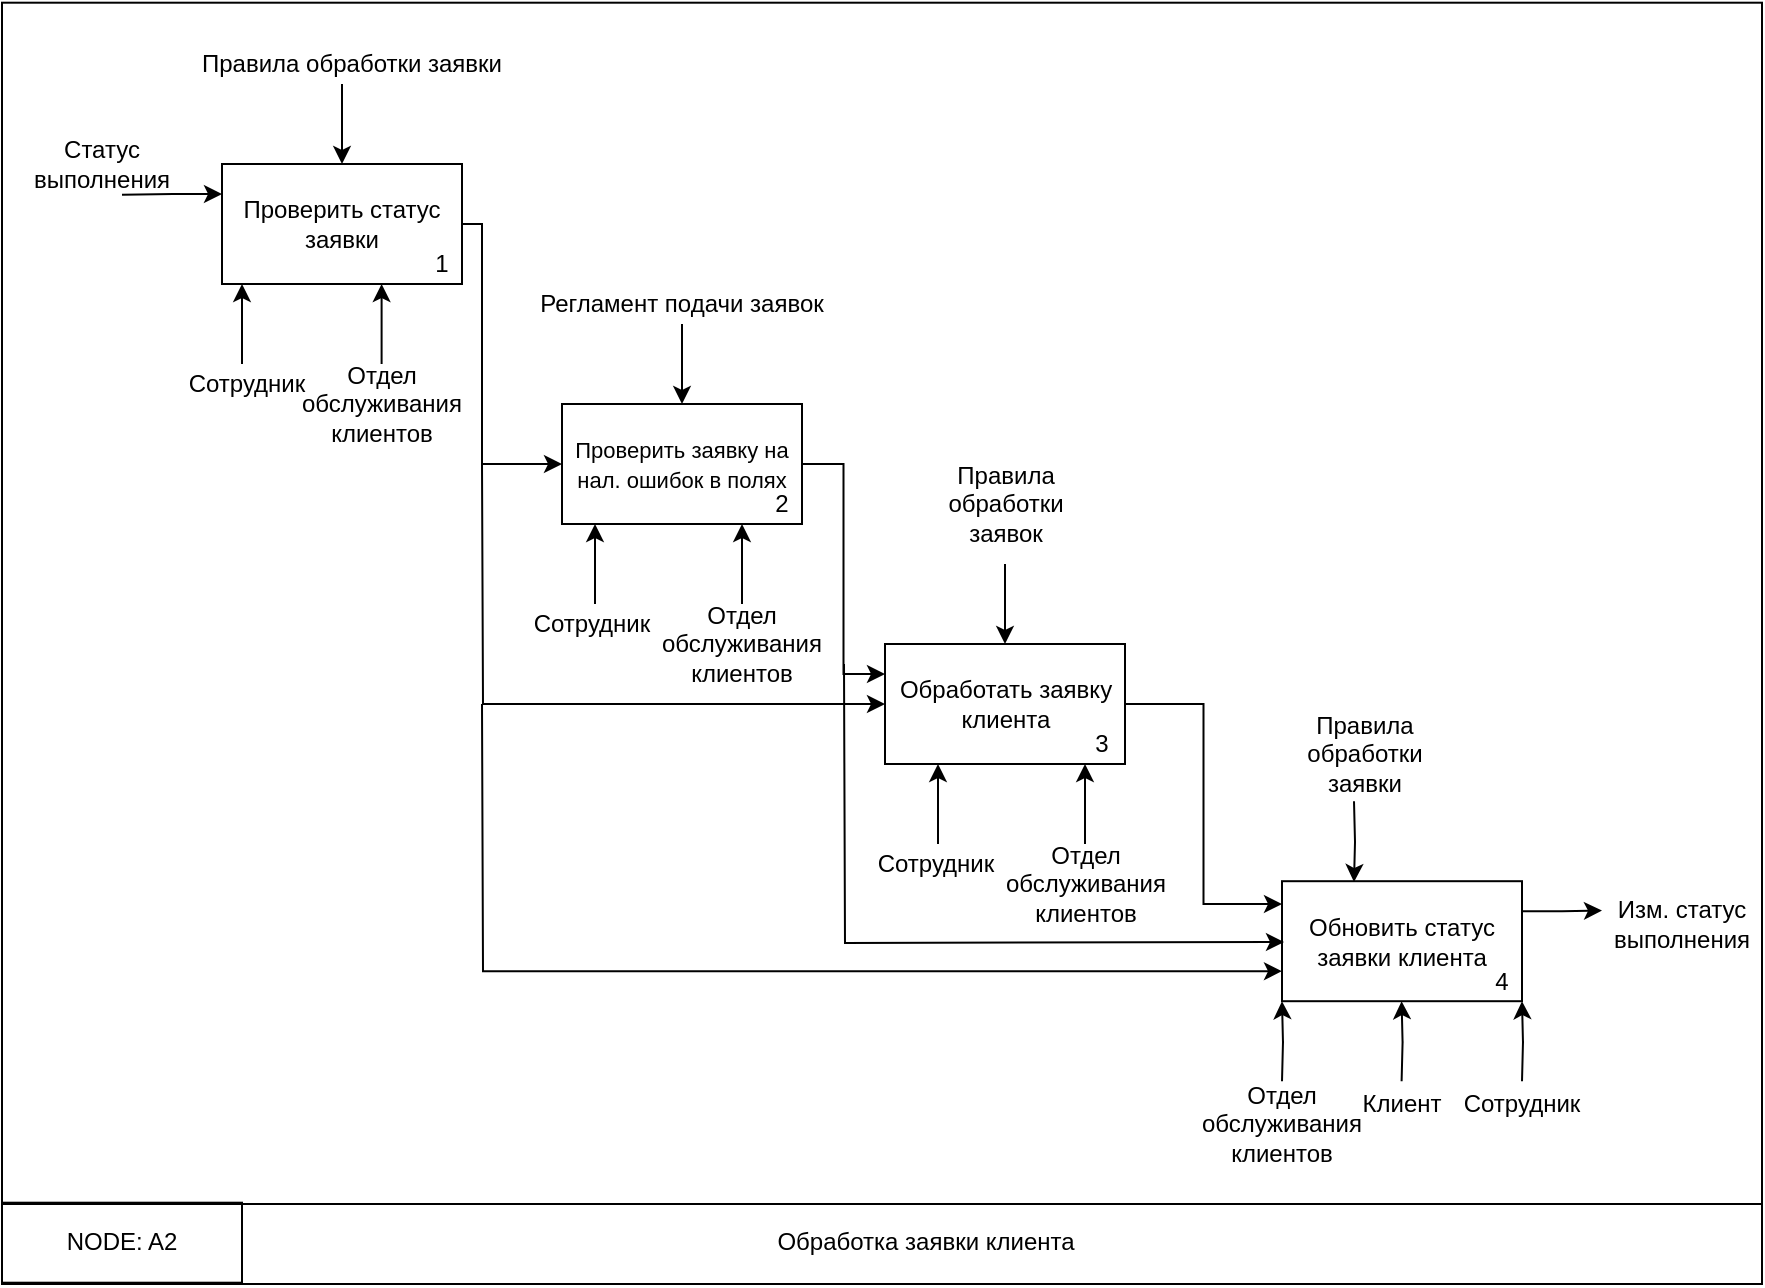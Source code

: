 <mxfile version="12.4.2" type="github" pages="1"><diagram id="mF_yQARg7BxAX6xWqbUg" name="Page-1"><mxGraphModel dx="1038" dy="1700" grid="1" gridSize="10" guides="1" tooltips="1" connect="1" arrows="1" fold="1" page="1" pageScale="1" pageWidth="827" pageHeight="1169" math="0" shadow="0"><root><mxCell id="0"/><mxCell id="1" parent="0"/><mxCell id="2whtAdRRtvwtdli_gjir-16" value="" style="rounded=0;whiteSpace=wrap;html=1;fillColor=none;" vertex="1" parent="1"><mxGeometry y="-0.65" width="880" height="640.65" as="geometry"/></mxCell><mxCell id="2whtAdRRtvwtdli_gjir-18" value="" style="rounded=0;whiteSpace=wrap;html=1;fillColor=none;" vertex="1" parent="1"><mxGeometry y="600" width="880" height="40" as="geometry"/></mxCell><mxCell id="2whtAdRRtvwtdli_gjir-19" value="" style="rounded=0;whiteSpace=wrap;html=1;fillColor=none;" vertex="1" parent="1"><mxGeometry y="599.35" width="120" height="40" as="geometry"/></mxCell><mxCell id="2whtAdRRtvwtdli_gjir-21" value="NODE: A2" style="text;html=1;strokeColor=none;fillColor=none;align=center;verticalAlign=middle;whiteSpace=wrap;rounded=0;" vertex="1" parent="1"><mxGeometry x="25" y="609.35" width="70" height="20" as="geometry"/></mxCell><mxCell id="2whtAdRRtvwtdli_gjir-22" value="Обработка заявки клиента" style="text;html=1;strokeColor=none;fillColor=none;align=center;verticalAlign=middle;whiteSpace=wrap;rounded=0;" vertex="1" parent="1"><mxGeometry x="256.5" y="609.35" width="410" height="20" as="geometry"/></mxCell><mxCell id="2whtAdRRtvwtdli_gjir-27" style="edgeStyle=orthogonalEdgeStyle;rounded=0;orthogonalLoop=1;jettySize=auto;html=1;exitX=0.5;exitY=0;exitDx=0;exitDy=0;endArrow=none;endFill=0;startArrow=classic;startFill=1;" edge="1" parent="1" source="2whtAdRRtvwtdli_gjir-23"><mxGeometry relative="1" as="geometry"><mxPoint x="170" y="40" as="targetPoint"/></mxGeometry></mxCell><mxCell id="2whtAdRRtvwtdli_gjir-38" style="edgeStyle=orthogonalEdgeStyle;rounded=0;orthogonalLoop=1;jettySize=auto;html=1;exitX=1;exitY=0.5;exitDx=0;exitDy=0;startArrow=none;startFill=0;endArrow=classic;endFill=1;entryX=0;entryY=0.5;entryDx=0;entryDy=0;" edge="1" parent="1" source="2whtAdRRtvwtdli_gjir-23" target="2whtAdRRtvwtdli_gjir-33"><mxGeometry relative="1" as="geometry"><mxPoint x="240" y="110" as="targetPoint"/><Array as="points"><mxPoint x="240" y="110"/><mxPoint x="240" y="230"/></Array></mxGeometry></mxCell><mxCell id="2whtAdRRtvwtdli_gjir-107" style="edgeStyle=orthogonalEdgeStyle;rounded=0;orthogonalLoop=1;jettySize=auto;html=1;exitX=0;exitY=0.25;exitDx=0;exitDy=0;startArrow=classic;startFill=1;endArrow=none;endFill=0;" edge="1" parent="1" source="2whtAdRRtvwtdli_gjir-23"><mxGeometry relative="1" as="geometry"><mxPoint x="60" y="95.333" as="targetPoint"/></mxGeometry></mxCell><mxCell id="2whtAdRRtvwtdli_gjir-23" value="Проверить статус заявки" style="rounded=0;whiteSpace=wrap;html=1;fillColor=none;" vertex="1" parent="1"><mxGeometry x="110" y="80" width="120" height="60" as="geometry"/></mxCell><mxCell id="2whtAdRRtvwtdli_gjir-28" value="Правила обработки заявки" style="text;html=1;strokeColor=none;fillColor=none;align=center;verticalAlign=middle;whiteSpace=wrap;rounded=0;" vertex="1" parent="1"><mxGeometry x="80" y="20" width="190" height="20" as="geometry"/></mxCell><mxCell id="2whtAdRRtvwtdli_gjir-29" value="1" style="text;html=1;strokeColor=none;fillColor=none;align=center;verticalAlign=middle;whiteSpace=wrap;rounded=0;" vertex="1" parent="1"><mxGeometry x="200" y="120" width="40" height="20" as="geometry"/></mxCell><mxCell id="2whtAdRRtvwtdli_gjir-31" value="Сотрудник" style="text;html=1;strokeColor=none;fillColor=none;align=center;verticalAlign=middle;whiteSpace=wrap;rounded=0;" vertex="1" parent="1"><mxGeometry x="90" y="180" width="65" height="20" as="geometry"/></mxCell><mxCell id="2whtAdRRtvwtdli_gjir-32" style="edgeStyle=orthogonalEdgeStyle;rounded=0;orthogonalLoop=1;jettySize=auto;html=1;exitX=0.5;exitY=0;exitDx=0;exitDy=0;endArrow=none;endFill=0;startArrow=classic;startFill=1;" edge="1" parent="1" source="2whtAdRRtvwtdli_gjir-33"><mxGeometry relative="1" as="geometry"><mxPoint x="340" y="160" as="targetPoint"/></mxGeometry></mxCell><mxCell id="2whtAdRRtvwtdli_gjir-47" style="edgeStyle=orthogonalEdgeStyle;rounded=0;orthogonalLoop=1;jettySize=auto;html=1;exitX=1;exitY=0.5;exitDx=0;exitDy=0;startArrow=none;startFill=0;endArrow=classic;endFill=1;entryX=0;entryY=0.25;entryDx=0;entryDy=0;" edge="1" parent="1" source="2whtAdRRtvwtdli_gjir-33" target="2whtAdRRtvwtdli_gjir-42"><mxGeometry relative="1" as="geometry"><mxPoint x="420" y="230" as="targetPoint"/></mxGeometry></mxCell><mxCell id="2whtAdRRtvwtdli_gjir-33" value="&lt;font style=&quot;font-size: 11px&quot;&gt;Проверить заявку на нал. ошибок в полях&lt;/font&gt;" style="rounded=0;whiteSpace=wrap;html=1;fillColor=none;" vertex="1" parent="1"><mxGeometry x="280" y="200" width="120" height="60" as="geometry"/></mxCell><mxCell id="2whtAdRRtvwtdli_gjir-34" value="Регламент подачи заявок" style="text;html=1;strokeColor=none;fillColor=none;align=center;verticalAlign=middle;whiteSpace=wrap;rounded=0;" vertex="1" parent="1"><mxGeometry x="245" y="140" width="190" height="20" as="geometry"/></mxCell><mxCell id="2whtAdRRtvwtdli_gjir-36" value="2" style="text;html=1;strokeColor=none;fillColor=none;align=center;verticalAlign=middle;whiteSpace=wrap;rounded=0;" vertex="1" parent="1"><mxGeometry x="370" y="240" width="40" height="20" as="geometry"/></mxCell><mxCell id="2whtAdRRtvwtdli_gjir-37" value="Сотрудник" style="text;html=1;strokeColor=none;fillColor=none;align=center;verticalAlign=middle;whiteSpace=wrap;rounded=0;" vertex="1" parent="1"><mxGeometry x="260" y="300" width="70" height="20" as="geometry"/></mxCell><mxCell id="2whtAdRRtvwtdli_gjir-41" style="edgeStyle=orthogonalEdgeStyle;rounded=0;orthogonalLoop=1;jettySize=auto;html=1;exitX=0.5;exitY=0;exitDx=0;exitDy=0;endArrow=none;endFill=0;startArrow=classic;startFill=1;" edge="1" parent="1" source="2whtAdRRtvwtdli_gjir-42"><mxGeometry relative="1" as="geometry"><mxPoint x="501.5" y="280" as="targetPoint"/></mxGeometry></mxCell><mxCell id="2whtAdRRtvwtdli_gjir-50" style="edgeStyle=orthogonalEdgeStyle;rounded=0;orthogonalLoop=1;jettySize=auto;html=1;exitX=0;exitY=0.5;exitDx=0;exitDy=0;startArrow=classic;startFill=1;endArrow=none;endFill=0;" edge="1" parent="1" source="2whtAdRRtvwtdli_gjir-42"><mxGeometry relative="1" as="geometry"><mxPoint x="240.0" y="230" as="targetPoint"/></mxGeometry></mxCell><mxCell id="2whtAdRRtvwtdli_gjir-67" style="edgeStyle=orthogonalEdgeStyle;rounded=0;orthogonalLoop=1;jettySize=auto;html=1;exitX=1;exitY=0.5;exitDx=0;exitDy=0;startArrow=none;startFill=0;endArrow=classic;endFill=1;entryX=0;entryY=0.19;entryDx=0;entryDy=0;entryPerimeter=0;" edge="1" parent="1" source="2whtAdRRtvwtdli_gjir-42" target="2whtAdRRtvwtdli_gjir-55"><mxGeometry relative="1" as="geometry"><mxPoint x="599.81" y="349.857" as="targetPoint"/></mxGeometry></mxCell><mxCell id="2whtAdRRtvwtdli_gjir-42" value="Обработать заявку клиента" style="rounded=0;whiteSpace=wrap;html=1;fillColor=none;" vertex="1" parent="1"><mxGeometry x="441.5" y="320" width="120" height="60" as="geometry"/></mxCell><mxCell id="2whtAdRRtvwtdli_gjir-43" value="Правила обработки заявки" style="text;html=1;strokeColor=none;fillColor=none;align=center;verticalAlign=middle;whiteSpace=wrap;rounded=0;" vertex="1" parent="1"><mxGeometry x="631.5" y="370" width="98.5" height="10" as="geometry"/></mxCell><mxCell id="2whtAdRRtvwtdli_gjir-45" value="3" style="text;html=1;strokeColor=none;fillColor=none;align=center;verticalAlign=middle;whiteSpace=wrap;rounded=0;" vertex="1" parent="1"><mxGeometry x="530" y="360" width="40" height="20" as="geometry"/></mxCell><mxCell id="2whtAdRRtvwtdli_gjir-54" style="edgeStyle=orthogonalEdgeStyle;rounded=0;orthogonalLoop=1;jettySize=auto;html=1;exitX=0.5;exitY=0;exitDx=0;exitDy=0;endArrow=none;endFill=0;startArrow=classic;startFill=1;" edge="1" parent="1"><mxGeometry relative="1" as="geometry"><mxPoint x="676" y="398.6" as="targetPoint"/><mxPoint x="676" y="439" as="sourcePoint"/></mxGeometry></mxCell><mxCell id="2whtAdRRtvwtdli_gjir-68" style="edgeStyle=orthogonalEdgeStyle;rounded=0;orthogonalLoop=1;jettySize=auto;html=1;exitX=0;exitY=0.5;exitDx=0;exitDy=0;startArrow=classic;startFill=1;endArrow=none;endFill=0;" edge="1" parent="1"><mxGeometry relative="1" as="geometry"><mxPoint x="421" y="330" as="targetPoint"/><mxPoint x="641" y="469" as="sourcePoint"/></mxGeometry></mxCell><mxCell id="2whtAdRRtvwtdli_gjir-100" style="edgeStyle=orthogonalEdgeStyle;rounded=0;orthogonalLoop=1;jettySize=auto;html=1;exitX=0;exitY=0.75;exitDx=0;exitDy=0;startArrow=classic;startFill=1;endArrow=none;endFill=0;" edge="1" parent="1" source="2whtAdRRtvwtdli_gjir-55"><mxGeometry relative="1" as="geometry"><mxPoint x="240" y="350" as="targetPoint"/></mxGeometry></mxCell><mxCell id="2whtAdRRtvwtdli_gjir-104" style="edgeStyle=orthogonalEdgeStyle;rounded=0;orthogonalLoop=1;jettySize=auto;html=1;exitX=1;exitY=0.25;exitDx=0;exitDy=0;startArrow=none;startFill=0;endArrow=classic;endFill=1;" edge="1" parent="1" source="2whtAdRRtvwtdli_gjir-55"><mxGeometry relative="1" as="geometry"><mxPoint x="800" y="453.31" as="targetPoint"/></mxGeometry></mxCell><mxCell id="2whtAdRRtvwtdli_gjir-55" value="Обновить статус заявки клиента" style="rounded=0;whiteSpace=wrap;html=1;fillColor=none;" vertex="1" parent="1"><mxGeometry x="640" y="438.6" width="120" height="60" as="geometry"/></mxCell><mxCell id="2whtAdRRtvwtdli_gjir-57" value="4" style="text;html=1;strokeColor=none;fillColor=none;align=center;verticalAlign=middle;whiteSpace=wrap;rounded=0;" vertex="1" parent="1"><mxGeometry x="730" y="478.6" width="40" height="20" as="geometry"/></mxCell><mxCell id="2whtAdRRtvwtdli_gjir-58" value="Правила обработки заявок" style="text;html=1;strokeColor=none;fillColor=none;align=center;verticalAlign=middle;whiteSpace=wrap;rounded=0;" vertex="1" parent="1"><mxGeometry x="481.5" y="240" width="40" height="20" as="geometry"/></mxCell><mxCell id="2whtAdRRtvwtdli_gjir-63" style="edgeStyle=orthogonalEdgeStyle;rounded=0;orthogonalLoop=1;jettySize=auto;html=1;exitX=0.75;exitY=1;exitDx=0;exitDy=0;startArrow=classic;startFill=1;endArrow=none;endFill=0;" edge="1" parent="1"><mxGeometry relative="1" as="geometry"><mxPoint x="640" y="538.6" as="targetPoint"/><mxPoint x="640" y="498.6" as="sourcePoint"/></mxGeometry></mxCell><mxCell id="2whtAdRRtvwtdli_gjir-65" value="Отдел обслуживания клиентов" style="text;html=1;strokeColor=none;fillColor=none;align=center;verticalAlign=middle;whiteSpace=wrap;rounded=0;" vertex="1" parent="1"><mxGeometry x="620" y="550" width="40" height="20" as="geometry"/></mxCell><mxCell id="2whtAdRRtvwtdli_gjir-102" value="" style="endArrow=classic;html=1;" edge="1" parent="1"><mxGeometry width="50" height="50" relative="1" as="geometry"><mxPoint x="296.5" y="300" as="sourcePoint"/><mxPoint x="296.5" y="260" as="targetPoint"/></mxGeometry></mxCell><mxCell id="2whtAdRRtvwtdli_gjir-103" value="" style="endArrow=classic;html=1;" edge="1" parent="1"><mxGeometry width="50" height="50" relative="1" as="geometry"><mxPoint x="120.0" y="180.0" as="sourcePoint"/><mxPoint x="120.0" y="140.0" as="targetPoint"/></mxGeometry></mxCell><mxCell id="2whtAdRRtvwtdli_gjir-105" value="Изм. статус выполнения" style="text;html=1;strokeColor=none;fillColor=none;align=center;verticalAlign=middle;whiteSpace=wrap;rounded=0;" vertex="1" parent="1"><mxGeometry x="820" y="450" width="40" height="20" as="geometry"/></mxCell><mxCell id="2whtAdRRtvwtdli_gjir-108" value="Статус выполнения" style="text;html=1;strokeColor=none;fillColor=none;align=center;verticalAlign=middle;whiteSpace=wrap;rounded=0;" vertex="1" parent="1"><mxGeometry x="30" y="70" width="40" height="20" as="geometry"/></mxCell><mxCell id="2whtAdRRtvwtdli_gjir-109" style="edgeStyle=orthogonalEdgeStyle;rounded=0;orthogonalLoop=1;jettySize=auto;html=1;exitX=0.75;exitY=1;exitDx=0;exitDy=0;startArrow=classic;startFill=1;endArrow=none;endFill=0;" edge="1" parent="1"><mxGeometry relative="1" as="geometry"><mxPoint x="760" y="538.6" as="targetPoint"/><mxPoint x="760" y="498.6" as="sourcePoint"/></mxGeometry></mxCell><mxCell id="2whtAdRRtvwtdli_gjir-110" value="Сотрудник" style="text;html=1;strokeColor=none;fillColor=none;align=center;verticalAlign=middle;whiteSpace=wrap;rounded=0;" vertex="1" parent="1"><mxGeometry x="740" y="540" width="40" height="20" as="geometry"/></mxCell><mxCell id="2whtAdRRtvwtdli_gjir-111" style="edgeStyle=orthogonalEdgeStyle;rounded=0;orthogonalLoop=1;jettySize=auto;html=1;exitX=0.75;exitY=1;exitDx=0;exitDy=0;startArrow=classic;startFill=1;endArrow=none;endFill=0;" edge="1" parent="1"><mxGeometry relative="1" as="geometry"><mxPoint x="699.8" y="538.6" as="targetPoint"/><mxPoint x="699.8" y="498.6" as="sourcePoint"/></mxGeometry></mxCell><mxCell id="2whtAdRRtvwtdli_gjir-112" value="Клиент" style="text;html=1;strokeColor=none;fillColor=none;align=center;verticalAlign=middle;whiteSpace=wrap;rounded=0;" vertex="1" parent="1"><mxGeometry x="680" y="540" width="40" height="20" as="geometry"/></mxCell><mxCell id="2whtAdRRtvwtdli_gjir-113" value="" style="endArrow=classic;html=1;" edge="1" parent="1"><mxGeometry width="50" height="50" relative="1" as="geometry"><mxPoint x="370" y="300.0" as="sourcePoint"/><mxPoint x="370" y="260.0" as="targetPoint"/></mxGeometry></mxCell><mxCell id="2whtAdRRtvwtdli_gjir-114" value="Отдел обслуживания клиентов" style="text;html=1;strokeColor=none;fillColor=none;align=center;verticalAlign=middle;whiteSpace=wrap;rounded=0;" vertex="1" parent="1"><mxGeometry x="350" y="310" width="40" height="20" as="geometry"/></mxCell><mxCell id="2whtAdRRtvwtdli_gjir-115" value="" style="endArrow=classic;html=1;" edge="1" parent="1"><mxGeometry width="50" height="50" relative="1" as="geometry"><mxPoint x="189.8" y="180.0" as="sourcePoint"/><mxPoint x="189.8" y="140.0" as="targetPoint"/></mxGeometry></mxCell><mxCell id="2whtAdRRtvwtdli_gjir-116" value="Отдел обслуживания клиентов" style="text;html=1;strokeColor=none;fillColor=none;align=center;verticalAlign=middle;whiteSpace=wrap;rounded=0;" vertex="1" parent="1"><mxGeometry x="170" y="190" width="40" height="20" as="geometry"/></mxCell><mxCell id="2whtAdRRtvwtdli_gjir-117" value="Сотрудник" style="text;html=1;strokeColor=none;fillColor=none;align=center;verticalAlign=middle;whiteSpace=wrap;rounded=0;" vertex="1" parent="1"><mxGeometry x="431.5" y="420" width="70" height="20" as="geometry"/></mxCell><mxCell id="2whtAdRRtvwtdli_gjir-118" value="" style="endArrow=classic;html=1;" edge="1" parent="1"><mxGeometry width="50" height="50" relative="1" as="geometry"><mxPoint x="468" y="420" as="sourcePoint"/><mxPoint x="468" y="380" as="targetPoint"/></mxGeometry></mxCell><mxCell id="2whtAdRRtvwtdli_gjir-119" value="" style="endArrow=classic;html=1;" edge="1" parent="1"><mxGeometry width="50" height="50" relative="1" as="geometry"><mxPoint x="541.5" y="420.0" as="sourcePoint"/><mxPoint x="541.5" y="380.0" as="targetPoint"/></mxGeometry></mxCell><mxCell id="2whtAdRRtvwtdli_gjir-120" value="Отдел обслуживания клиентов" style="text;html=1;strokeColor=none;fillColor=none;align=center;verticalAlign=middle;whiteSpace=wrap;rounded=0;" vertex="1" parent="1"><mxGeometry x="521.5" y="430" width="40" height="20" as="geometry"/></mxCell></root></mxGraphModel></diagram></mxfile>